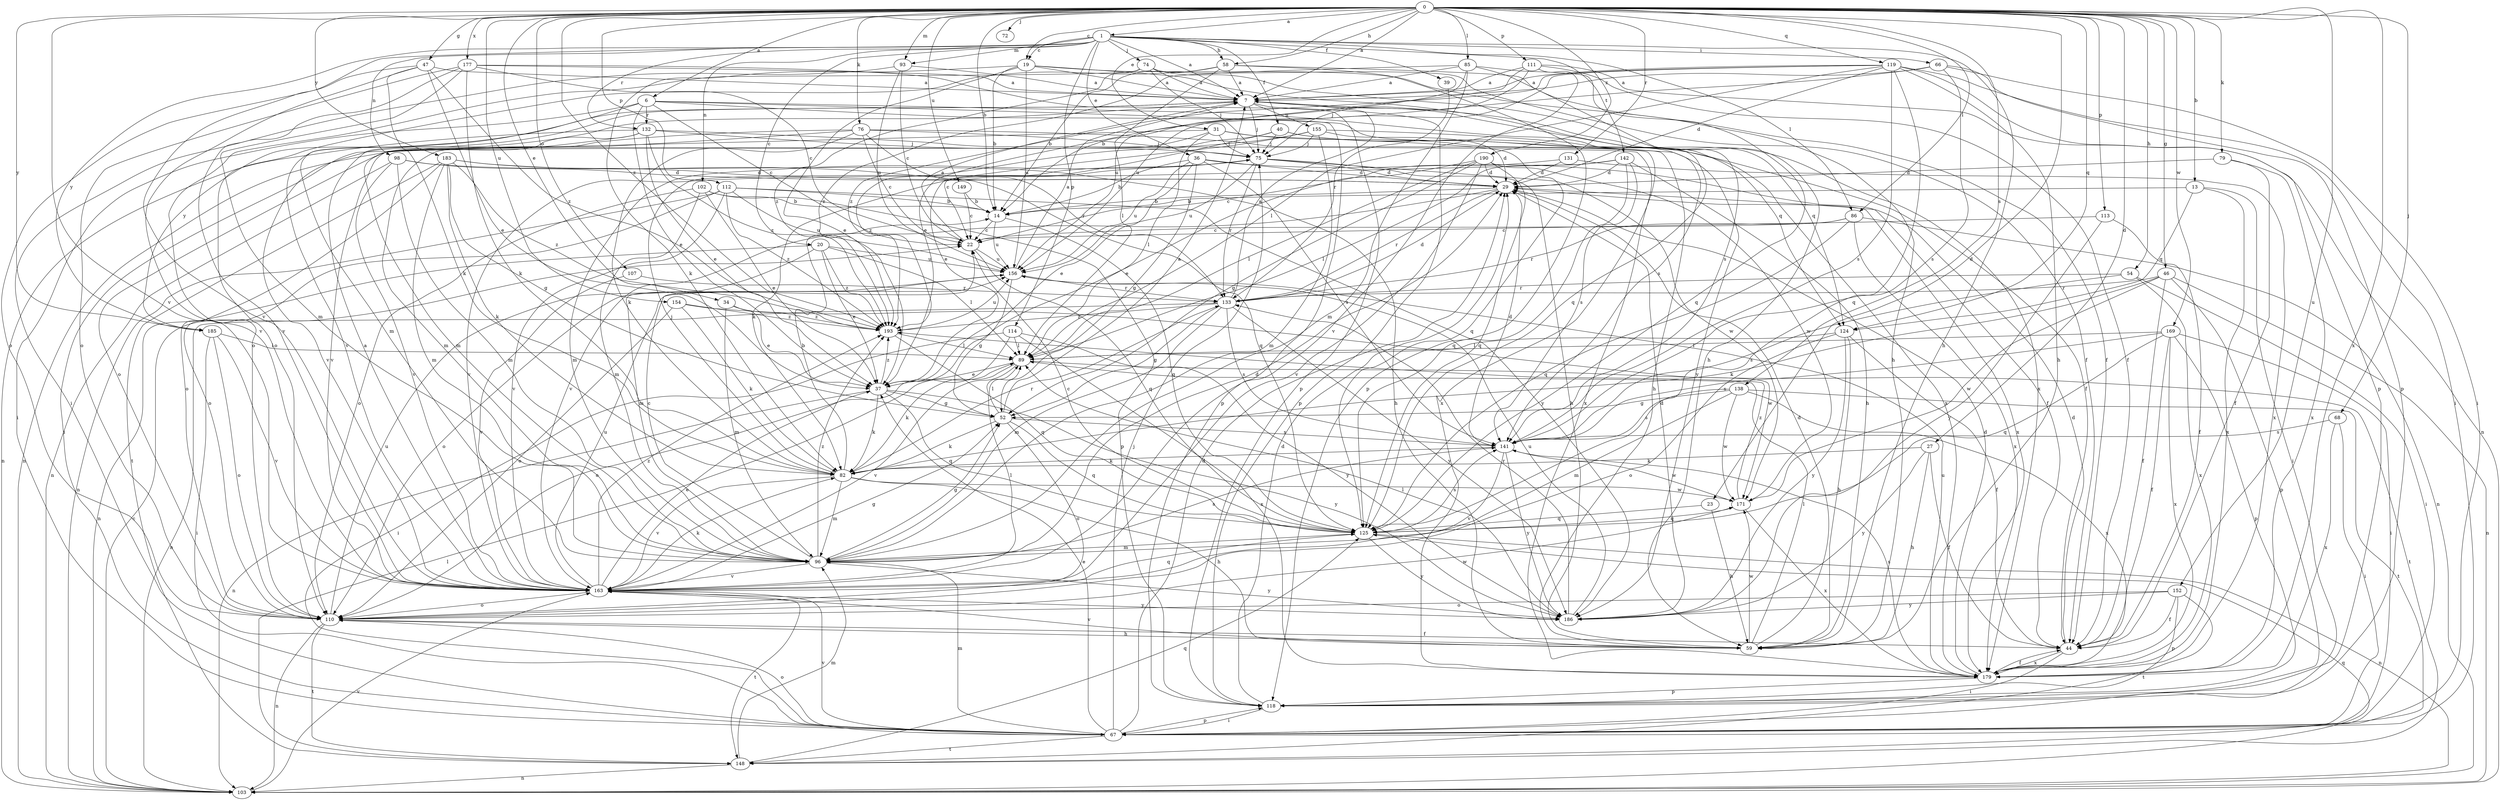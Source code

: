 strict digraph  {
0;
1;
6;
7;
13;
14;
19;
20;
22;
23;
27;
29;
31;
34;
36;
37;
39;
40;
44;
46;
47;
52;
54;
58;
59;
66;
67;
68;
72;
74;
75;
76;
79;
82;
85;
86;
89;
93;
96;
98;
102;
103;
107;
110;
111;
112;
113;
114;
118;
119;
124;
125;
131;
132;
133;
138;
141;
142;
148;
149;
152;
154;
155;
156;
163;
169;
171;
177;
179;
183;
185;
186;
190;
193;
0 -> 1  [label=a];
0 -> 6  [label=a];
0 -> 7  [label=a];
0 -> 13  [label=b];
0 -> 14  [label=b];
0 -> 19  [label=c];
0 -> 23  [label=d];
0 -> 27  [label=d];
0 -> 31  [label=e];
0 -> 34  [label=e];
0 -> 46  [label=g];
0 -> 47  [label=g];
0 -> 54  [label=h];
0 -> 58  [label=h];
0 -> 68  [label=j];
0 -> 72  [label=j];
0 -> 76  [label=k];
0 -> 79  [label=k];
0 -> 85  [label=l];
0 -> 86  [label=l];
0 -> 93  [label=m];
0 -> 107  [label=o];
0 -> 111  [label=p];
0 -> 112  [label=p];
0 -> 113  [label=p];
0 -> 119  [label=q];
0 -> 124  [label=q];
0 -> 131  [label=r];
0 -> 138  [label=s];
0 -> 149  [label=u];
0 -> 152  [label=u];
0 -> 154  [label=u];
0 -> 163  [label=v];
0 -> 169  [label=w];
0 -> 177  [label=x];
0 -> 179  [label=x];
0 -> 183  [label=y];
0 -> 185  [label=y];
0 -> 190  [label=z];
0 -> 193  [label=z];
1 -> 7  [label=a];
1 -> 19  [label=c];
1 -> 20  [label=c];
1 -> 36  [label=e];
1 -> 39  [label=f];
1 -> 40  [label=f];
1 -> 58  [label=h];
1 -> 59  [label=h];
1 -> 66  [label=i];
1 -> 74  [label=j];
1 -> 86  [label=l];
1 -> 93  [label=m];
1 -> 98  [label=n];
1 -> 102  [label=n];
1 -> 114  [label=p];
1 -> 132  [label=r];
1 -> 142  [label=t];
1 -> 163  [label=v];
1 -> 185  [label=y];
6 -> 22  [label=c];
6 -> 37  [label=e];
6 -> 67  [label=i];
6 -> 96  [label=m];
6 -> 118  [label=p];
6 -> 124  [label=q];
6 -> 132  [label=r];
6 -> 141  [label=s];
7 -> 75  [label=j];
7 -> 118  [label=p];
7 -> 124  [label=q];
7 -> 155  [label=u];
7 -> 163  [label=v];
7 -> 179  [label=x];
7 -> 185  [label=y];
13 -> 14  [label=b];
13 -> 67  [label=i];
13 -> 124  [label=q];
13 -> 179  [label=x];
14 -> 22  [label=c];
14 -> 125  [label=q];
14 -> 156  [label=u];
19 -> 7  [label=a];
19 -> 14  [label=b];
19 -> 37  [label=e];
19 -> 44  [label=f];
19 -> 82  [label=k];
19 -> 125  [label=q];
19 -> 156  [label=u];
20 -> 37  [label=e];
20 -> 89  [label=l];
20 -> 96  [label=m];
20 -> 103  [label=n];
20 -> 156  [label=u];
20 -> 193  [label=z];
22 -> 7  [label=a];
22 -> 125  [label=q];
22 -> 156  [label=u];
23 -> 59  [label=h];
23 -> 125  [label=q];
27 -> 44  [label=f];
27 -> 59  [label=h];
27 -> 82  [label=k];
27 -> 186  [label=y];
29 -> 14  [label=b];
29 -> 133  [label=r];
29 -> 163  [label=v];
29 -> 179  [label=x];
31 -> 59  [label=h];
31 -> 67  [label=i];
31 -> 75  [label=j];
31 -> 89  [label=l];
31 -> 110  [label=o];
31 -> 125  [label=q];
34 -> 37  [label=e];
34 -> 96  [label=m];
34 -> 193  [label=z];
36 -> 14  [label=b];
36 -> 29  [label=d];
36 -> 37  [label=e];
36 -> 44  [label=f];
36 -> 52  [label=g];
36 -> 141  [label=s];
36 -> 156  [label=u];
37 -> 52  [label=g];
37 -> 82  [label=k];
37 -> 103  [label=n];
37 -> 125  [label=q];
37 -> 186  [label=y];
37 -> 193  [label=z];
39 -> 133  [label=r];
40 -> 22  [label=c];
40 -> 44  [label=f];
40 -> 75  [label=j];
40 -> 103  [label=n];
40 -> 186  [label=y];
44 -> 29  [label=d];
44 -> 67  [label=i];
44 -> 179  [label=x];
46 -> 44  [label=f];
46 -> 82  [label=k];
46 -> 103  [label=n];
46 -> 118  [label=p];
46 -> 133  [label=r];
46 -> 171  [label=w];
47 -> 7  [label=a];
47 -> 37  [label=e];
47 -> 82  [label=k];
47 -> 110  [label=o];
47 -> 163  [label=v];
47 -> 193  [label=z];
52 -> 7  [label=a];
52 -> 82  [label=k];
52 -> 89  [label=l];
52 -> 110  [label=o];
52 -> 125  [label=q];
52 -> 141  [label=s];
54 -> 67  [label=i];
54 -> 133  [label=r];
54 -> 141  [label=s];
54 -> 179  [label=x];
58 -> 7  [label=a];
58 -> 14  [label=b];
58 -> 59  [label=h];
58 -> 89  [label=l];
58 -> 110  [label=o];
58 -> 118  [label=p];
59 -> 29  [label=d];
59 -> 89  [label=l];
59 -> 163  [label=v];
59 -> 171  [label=w];
66 -> 7  [label=a];
66 -> 37  [label=e];
66 -> 67  [label=i];
66 -> 118  [label=p];
66 -> 141  [label=s];
67 -> 29  [label=d];
67 -> 37  [label=e];
67 -> 75  [label=j];
67 -> 96  [label=m];
67 -> 110  [label=o];
67 -> 118  [label=p];
67 -> 148  [label=t];
67 -> 163  [label=v];
68 -> 67  [label=i];
68 -> 141  [label=s];
68 -> 179  [label=x];
74 -> 7  [label=a];
74 -> 44  [label=f];
74 -> 59  [label=h];
74 -> 75  [label=j];
74 -> 110  [label=o];
74 -> 193  [label=z];
75 -> 29  [label=d];
75 -> 59  [label=h];
75 -> 82  [label=k];
75 -> 96  [label=m];
75 -> 133  [label=r];
75 -> 156  [label=u];
75 -> 171  [label=w];
76 -> 22  [label=c];
76 -> 75  [label=j];
76 -> 82  [label=k];
76 -> 96  [label=m];
76 -> 133  [label=r];
76 -> 163  [label=v];
76 -> 179  [label=x];
79 -> 29  [label=d];
79 -> 44  [label=f];
79 -> 179  [label=x];
82 -> 14  [label=b];
82 -> 59  [label=h];
82 -> 75  [label=j];
82 -> 96  [label=m];
82 -> 133  [label=r];
82 -> 163  [label=v];
82 -> 171  [label=w];
85 -> 7  [label=a];
85 -> 96  [label=m];
85 -> 125  [label=q];
85 -> 141  [label=s];
85 -> 156  [label=u];
85 -> 193  [label=z];
86 -> 22  [label=c];
86 -> 103  [label=n];
86 -> 125  [label=q];
86 -> 133  [label=r];
86 -> 179  [label=x];
89 -> 37  [label=e];
89 -> 82  [label=k];
89 -> 148  [label=t];
89 -> 163  [label=v];
93 -> 7  [label=a];
93 -> 22  [label=c];
93 -> 67  [label=i];
93 -> 156  [label=u];
96 -> 22  [label=c];
96 -> 29  [label=d];
96 -> 52  [label=g];
96 -> 141  [label=s];
96 -> 163  [label=v];
96 -> 186  [label=y];
96 -> 193  [label=z];
98 -> 29  [label=d];
98 -> 59  [label=h];
98 -> 96  [label=m];
98 -> 103  [label=n];
98 -> 163  [label=v];
102 -> 14  [label=b];
102 -> 37  [label=e];
102 -> 96  [label=m];
102 -> 110  [label=o];
102 -> 118  [label=p];
103 -> 22  [label=c];
103 -> 125  [label=q];
103 -> 163  [label=v];
107 -> 133  [label=r];
107 -> 163  [label=v];
110 -> 44  [label=f];
110 -> 59  [label=h];
110 -> 103  [label=n];
110 -> 148  [label=t];
110 -> 156  [label=u];
110 -> 171  [label=w];
111 -> 7  [label=a];
111 -> 14  [label=b];
111 -> 44  [label=f];
111 -> 75  [label=j];
111 -> 103  [label=n];
111 -> 163  [label=v];
112 -> 14  [label=b];
112 -> 103  [label=n];
112 -> 110  [label=o];
112 -> 156  [label=u];
112 -> 163  [label=v];
112 -> 186  [label=y];
112 -> 193  [label=z];
113 -> 22  [label=c];
113 -> 44  [label=f];
113 -> 186  [label=y];
114 -> 67  [label=i];
114 -> 89  [label=l];
114 -> 110  [label=o];
114 -> 179  [label=x];
114 -> 186  [label=y];
118 -> 29  [label=d];
118 -> 67  [label=i];
119 -> 7  [label=a];
119 -> 29  [label=d];
119 -> 59  [label=h];
119 -> 67  [label=i];
119 -> 89  [label=l];
119 -> 118  [label=p];
119 -> 125  [label=q];
119 -> 141  [label=s];
119 -> 156  [label=u];
119 -> 193  [label=z];
124 -> 44  [label=f];
124 -> 59  [label=h];
124 -> 89  [label=l];
124 -> 110  [label=o];
124 -> 186  [label=y];
125 -> 22  [label=c];
125 -> 96  [label=m];
125 -> 103  [label=n];
125 -> 141  [label=s];
125 -> 186  [label=y];
131 -> 22  [label=c];
131 -> 29  [label=d];
131 -> 179  [label=x];
132 -> 37  [label=e];
132 -> 75  [label=j];
132 -> 96  [label=m];
132 -> 103  [label=n];
132 -> 163  [label=v];
132 -> 179  [label=x];
132 -> 193  [label=z];
133 -> 7  [label=a];
133 -> 29  [label=d];
133 -> 52  [label=g];
133 -> 96  [label=m];
133 -> 103  [label=n];
133 -> 141  [label=s];
133 -> 186  [label=y];
133 -> 193  [label=z];
138 -> 52  [label=g];
138 -> 96  [label=m];
138 -> 141  [label=s];
138 -> 148  [label=t];
138 -> 171  [label=w];
138 -> 179  [label=x];
141 -> 29  [label=d];
141 -> 82  [label=k];
141 -> 163  [label=v];
141 -> 171  [label=w];
141 -> 186  [label=y];
142 -> 29  [label=d];
142 -> 59  [label=h];
142 -> 89  [label=l];
142 -> 125  [label=q];
142 -> 141  [label=s];
142 -> 163  [label=v];
148 -> 89  [label=l];
148 -> 96  [label=m];
148 -> 103  [label=n];
148 -> 125  [label=q];
149 -> 14  [label=b];
149 -> 22  [label=c];
152 -> 44  [label=f];
152 -> 110  [label=o];
152 -> 118  [label=p];
152 -> 148  [label=t];
152 -> 186  [label=y];
154 -> 82  [label=k];
154 -> 110  [label=o];
154 -> 171  [label=w];
154 -> 193  [label=z];
155 -> 29  [label=d];
155 -> 37  [label=e];
155 -> 75  [label=j];
155 -> 96  [label=m];
155 -> 179  [label=x];
155 -> 193  [label=z];
156 -> 7  [label=a];
156 -> 52  [label=g];
156 -> 110  [label=o];
156 -> 133  [label=r];
163 -> 7  [label=a];
163 -> 37  [label=e];
163 -> 52  [label=g];
163 -> 82  [label=k];
163 -> 89  [label=l];
163 -> 110  [label=o];
163 -> 125  [label=q];
163 -> 148  [label=t];
163 -> 156  [label=u];
163 -> 186  [label=y];
163 -> 193  [label=z];
169 -> 44  [label=f];
169 -> 67  [label=i];
169 -> 89  [label=l];
169 -> 118  [label=p];
169 -> 125  [label=q];
169 -> 141  [label=s];
169 -> 179  [label=x];
171 -> 125  [label=q];
171 -> 179  [label=x];
171 -> 193  [label=z];
177 -> 7  [label=a];
177 -> 22  [label=c];
177 -> 82  [label=k];
177 -> 96  [label=m];
177 -> 110  [label=o];
177 -> 118  [label=p];
177 -> 163  [label=v];
179 -> 29  [label=d];
179 -> 44  [label=f];
179 -> 118  [label=p];
179 -> 141  [label=s];
179 -> 156  [label=u];
183 -> 29  [label=d];
183 -> 52  [label=g];
183 -> 82  [label=k];
183 -> 96  [label=m];
183 -> 110  [label=o];
183 -> 125  [label=q];
183 -> 148  [label=t];
183 -> 193  [label=z];
185 -> 67  [label=i];
185 -> 89  [label=l];
185 -> 110  [label=o];
185 -> 163  [label=v];
186 -> 29  [label=d];
186 -> 89  [label=l];
186 -> 133  [label=r];
186 -> 156  [label=u];
190 -> 29  [label=d];
190 -> 37  [label=e];
190 -> 52  [label=g];
190 -> 89  [label=l];
190 -> 125  [label=q];
190 -> 163  [label=v];
190 -> 171  [label=w];
193 -> 89  [label=l];
193 -> 125  [label=q];
193 -> 156  [label=u];
}

